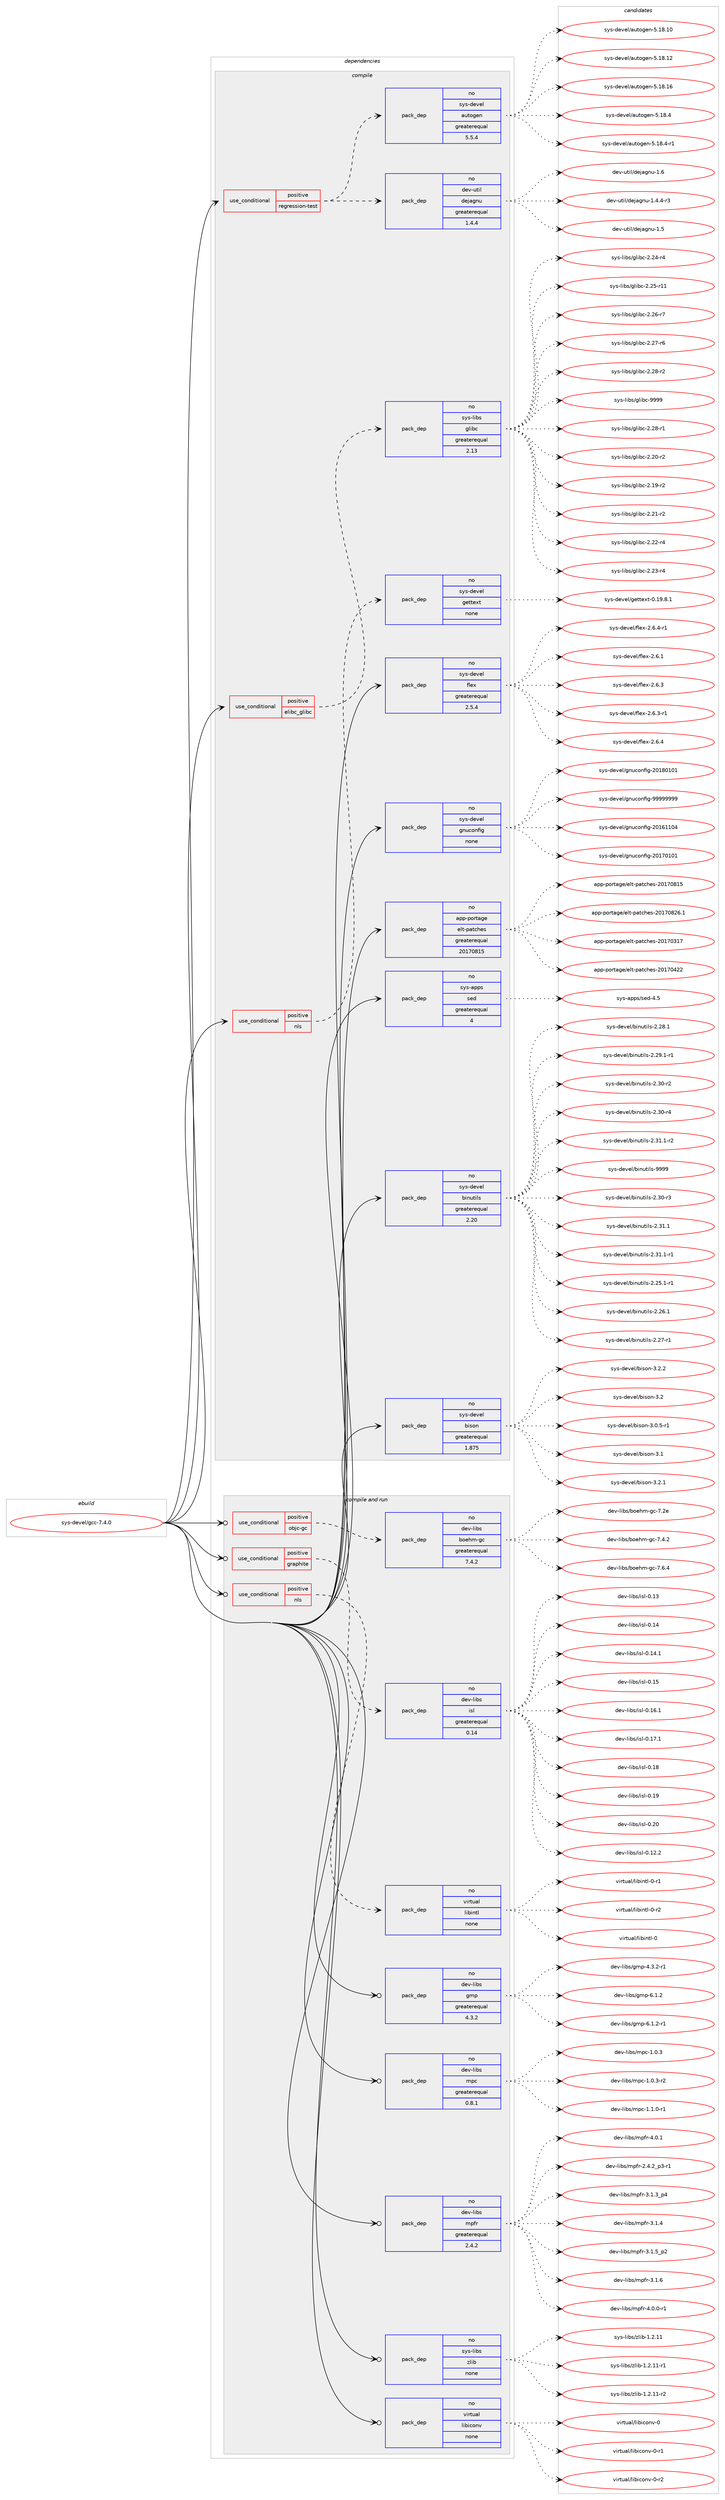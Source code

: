 digraph prolog {

# *************
# Graph options
# *************

newrank=true;
concentrate=true;
compound=true;
graph [rankdir=LR,fontname=Helvetica,fontsize=10,ranksep=1.5];#, ranksep=2.5, nodesep=0.2];
edge  [arrowhead=vee];
node  [fontname=Helvetica,fontsize=10];

# **********
# The ebuild
# **********

subgraph cluster_leftcol {
color=gray;
rank=same;
label=<<i>ebuild</i>>;
id [label="sys-devel/gcc-7.4.0", color=red, width=4, href="../sys-devel/gcc-7.4.0.svg"];
}

# ****************
# The dependencies
# ****************

subgraph cluster_midcol {
color=gray;
label=<<i>dependencies</i>>;
subgraph cluster_compile {
fillcolor="#eeeeee";
style=filled;
label=<<i>compile</i>>;
subgraph cond999 {
dependency6950 [label=<<TABLE BORDER="0" CELLBORDER="1" CELLSPACING="0" CELLPADDING="4"><TR><TD ROWSPAN="3" CELLPADDING="10">use_conditional</TD></TR><TR><TD>positive</TD></TR><TR><TD>elibc_glibc</TD></TR></TABLE>>, shape=none, color=red];
subgraph pack5810 {
dependency6951 [label=<<TABLE BORDER="0" CELLBORDER="1" CELLSPACING="0" CELLPADDING="4" WIDTH="220"><TR><TD ROWSPAN="6" CELLPADDING="30">pack_dep</TD></TR><TR><TD WIDTH="110">no</TD></TR><TR><TD>sys-libs</TD></TR><TR><TD>glibc</TD></TR><TR><TD>greaterequal</TD></TR><TR><TD>2.13</TD></TR></TABLE>>, shape=none, color=blue];
}
dependency6950:e -> dependency6951:w [weight=20,style="dashed",arrowhead="vee"];
}
id:e -> dependency6950:w [weight=20,style="solid",arrowhead="vee"];
subgraph cond1000 {
dependency6952 [label=<<TABLE BORDER="0" CELLBORDER="1" CELLSPACING="0" CELLPADDING="4"><TR><TD ROWSPAN="3" CELLPADDING="10">use_conditional</TD></TR><TR><TD>positive</TD></TR><TR><TD>nls</TD></TR></TABLE>>, shape=none, color=red];
subgraph pack5811 {
dependency6953 [label=<<TABLE BORDER="0" CELLBORDER="1" CELLSPACING="0" CELLPADDING="4" WIDTH="220"><TR><TD ROWSPAN="6" CELLPADDING="30">pack_dep</TD></TR><TR><TD WIDTH="110">no</TD></TR><TR><TD>sys-devel</TD></TR><TR><TD>gettext</TD></TR><TR><TD>none</TD></TR><TR><TD></TD></TR></TABLE>>, shape=none, color=blue];
}
dependency6952:e -> dependency6953:w [weight=20,style="dashed",arrowhead="vee"];
}
id:e -> dependency6952:w [weight=20,style="solid",arrowhead="vee"];
subgraph cond1001 {
dependency6954 [label=<<TABLE BORDER="0" CELLBORDER="1" CELLSPACING="0" CELLPADDING="4"><TR><TD ROWSPAN="3" CELLPADDING="10">use_conditional</TD></TR><TR><TD>positive</TD></TR><TR><TD>regression-test</TD></TR></TABLE>>, shape=none, color=red];
subgraph pack5812 {
dependency6955 [label=<<TABLE BORDER="0" CELLBORDER="1" CELLSPACING="0" CELLPADDING="4" WIDTH="220"><TR><TD ROWSPAN="6" CELLPADDING="30">pack_dep</TD></TR><TR><TD WIDTH="110">no</TD></TR><TR><TD>dev-util</TD></TR><TR><TD>dejagnu</TD></TR><TR><TD>greaterequal</TD></TR><TR><TD>1.4.4</TD></TR></TABLE>>, shape=none, color=blue];
}
dependency6954:e -> dependency6955:w [weight=20,style="dashed",arrowhead="vee"];
subgraph pack5813 {
dependency6956 [label=<<TABLE BORDER="0" CELLBORDER="1" CELLSPACING="0" CELLPADDING="4" WIDTH="220"><TR><TD ROWSPAN="6" CELLPADDING="30">pack_dep</TD></TR><TR><TD WIDTH="110">no</TD></TR><TR><TD>sys-devel</TD></TR><TR><TD>autogen</TD></TR><TR><TD>greaterequal</TD></TR><TR><TD>5.5.4</TD></TR></TABLE>>, shape=none, color=blue];
}
dependency6954:e -> dependency6956:w [weight=20,style="dashed",arrowhead="vee"];
}
id:e -> dependency6954:w [weight=20,style="solid",arrowhead="vee"];
subgraph pack5814 {
dependency6957 [label=<<TABLE BORDER="0" CELLBORDER="1" CELLSPACING="0" CELLPADDING="4" WIDTH="220"><TR><TD ROWSPAN="6" CELLPADDING="30">pack_dep</TD></TR><TR><TD WIDTH="110">no</TD></TR><TR><TD>app-portage</TD></TR><TR><TD>elt-patches</TD></TR><TR><TD>greaterequal</TD></TR><TR><TD>20170815</TD></TR></TABLE>>, shape=none, color=blue];
}
id:e -> dependency6957:w [weight=20,style="solid",arrowhead="vee"];
subgraph pack5815 {
dependency6958 [label=<<TABLE BORDER="0" CELLBORDER="1" CELLSPACING="0" CELLPADDING="4" WIDTH="220"><TR><TD ROWSPAN="6" CELLPADDING="30">pack_dep</TD></TR><TR><TD WIDTH="110">no</TD></TR><TR><TD>sys-apps</TD></TR><TR><TD>sed</TD></TR><TR><TD>greaterequal</TD></TR><TR><TD>4</TD></TR></TABLE>>, shape=none, color=blue];
}
id:e -> dependency6958:w [weight=20,style="solid",arrowhead="vee"];
subgraph pack5816 {
dependency6959 [label=<<TABLE BORDER="0" CELLBORDER="1" CELLSPACING="0" CELLPADDING="4" WIDTH="220"><TR><TD ROWSPAN="6" CELLPADDING="30">pack_dep</TD></TR><TR><TD WIDTH="110">no</TD></TR><TR><TD>sys-devel</TD></TR><TR><TD>binutils</TD></TR><TR><TD>greaterequal</TD></TR><TR><TD>2.20</TD></TR></TABLE>>, shape=none, color=blue];
}
id:e -> dependency6959:w [weight=20,style="solid",arrowhead="vee"];
subgraph pack5817 {
dependency6960 [label=<<TABLE BORDER="0" CELLBORDER="1" CELLSPACING="0" CELLPADDING="4" WIDTH="220"><TR><TD ROWSPAN="6" CELLPADDING="30">pack_dep</TD></TR><TR><TD WIDTH="110">no</TD></TR><TR><TD>sys-devel</TD></TR><TR><TD>bison</TD></TR><TR><TD>greaterequal</TD></TR><TR><TD>1.875</TD></TR></TABLE>>, shape=none, color=blue];
}
id:e -> dependency6960:w [weight=20,style="solid",arrowhead="vee"];
subgraph pack5818 {
dependency6961 [label=<<TABLE BORDER="0" CELLBORDER="1" CELLSPACING="0" CELLPADDING="4" WIDTH="220"><TR><TD ROWSPAN="6" CELLPADDING="30">pack_dep</TD></TR><TR><TD WIDTH="110">no</TD></TR><TR><TD>sys-devel</TD></TR><TR><TD>flex</TD></TR><TR><TD>greaterequal</TD></TR><TR><TD>2.5.4</TD></TR></TABLE>>, shape=none, color=blue];
}
id:e -> dependency6961:w [weight=20,style="solid",arrowhead="vee"];
subgraph pack5819 {
dependency6962 [label=<<TABLE BORDER="0" CELLBORDER="1" CELLSPACING="0" CELLPADDING="4" WIDTH="220"><TR><TD ROWSPAN="6" CELLPADDING="30">pack_dep</TD></TR><TR><TD WIDTH="110">no</TD></TR><TR><TD>sys-devel</TD></TR><TR><TD>gnuconfig</TD></TR><TR><TD>none</TD></TR><TR><TD></TD></TR></TABLE>>, shape=none, color=blue];
}
id:e -> dependency6962:w [weight=20,style="solid",arrowhead="vee"];
}
subgraph cluster_compileandrun {
fillcolor="#eeeeee";
style=filled;
label=<<i>compile and run</i>>;
subgraph cond1002 {
dependency6963 [label=<<TABLE BORDER="0" CELLBORDER="1" CELLSPACING="0" CELLPADDING="4"><TR><TD ROWSPAN="3" CELLPADDING="10">use_conditional</TD></TR><TR><TD>positive</TD></TR><TR><TD>graphite</TD></TR></TABLE>>, shape=none, color=red];
subgraph pack5820 {
dependency6964 [label=<<TABLE BORDER="0" CELLBORDER="1" CELLSPACING="0" CELLPADDING="4" WIDTH="220"><TR><TD ROWSPAN="6" CELLPADDING="30">pack_dep</TD></TR><TR><TD WIDTH="110">no</TD></TR><TR><TD>dev-libs</TD></TR><TR><TD>isl</TD></TR><TR><TD>greaterequal</TD></TR><TR><TD>0.14</TD></TR></TABLE>>, shape=none, color=blue];
}
dependency6963:e -> dependency6964:w [weight=20,style="dashed",arrowhead="vee"];
}
id:e -> dependency6963:w [weight=20,style="solid",arrowhead="odotvee"];
subgraph cond1003 {
dependency6965 [label=<<TABLE BORDER="0" CELLBORDER="1" CELLSPACING="0" CELLPADDING="4"><TR><TD ROWSPAN="3" CELLPADDING="10">use_conditional</TD></TR><TR><TD>positive</TD></TR><TR><TD>nls</TD></TR></TABLE>>, shape=none, color=red];
subgraph pack5821 {
dependency6966 [label=<<TABLE BORDER="0" CELLBORDER="1" CELLSPACING="0" CELLPADDING="4" WIDTH="220"><TR><TD ROWSPAN="6" CELLPADDING="30">pack_dep</TD></TR><TR><TD WIDTH="110">no</TD></TR><TR><TD>virtual</TD></TR><TR><TD>libintl</TD></TR><TR><TD>none</TD></TR><TR><TD></TD></TR></TABLE>>, shape=none, color=blue];
}
dependency6965:e -> dependency6966:w [weight=20,style="dashed",arrowhead="vee"];
}
id:e -> dependency6965:w [weight=20,style="solid",arrowhead="odotvee"];
subgraph cond1004 {
dependency6967 [label=<<TABLE BORDER="0" CELLBORDER="1" CELLSPACING="0" CELLPADDING="4"><TR><TD ROWSPAN="3" CELLPADDING="10">use_conditional</TD></TR><TR><TD>positive</TD></TR><TR><TD>objc-gc</TD></TR></TABLE>>, shape=none, color=red];
subgraph pack5822 {
dependency6968 [label=<<TABLE BORDER="0" CELLBORDER="1" CELLSPACING="0" CELLPADDING="4" WIDTH="220"><TR><TD ROWSPAN="6" CELLPADDING="30">pack_dep</TD></TR><TR><TD WIDTH="110">no</TD></TR><TR><TD>dev-libs</TD></TR><TR><TD>boehm-gc</TD></TR><TR><TD>greaterequal</TD></TR><TR><TD>7.4.2</TD></TR></TABLE>>, shape=none, color=blue];
}
dependency6967:e -> dependency6968:w [weight=20,style="dashed",arrowhead="vee"];
}
id:e -> dependency6967:w [weight=20,style="solid",arrowhead="odotvee"];
subgraph pack5823 {
dependency6969 [label=<<TABLE BORDER="0" CELLBORDER="1" CELLSPACING="0" CELLPADDING="4" WIDTH="220"><TR><TD ROWSPAN="6" CELLPADDING="30">pack_dep</TD></TR><TR><TD WIDTH="110">no</TD></TR><TR><TD>dev-libs</TD></TR><TR><TD>gmp</TD></TR><TR><TD>greaterequal</TD></TR><TR><TD>4.3.2</TD></TR></TABLE>>, shape=none, color=blue];
}
id:e -> dependency6969:w [weight=20,style="solid",arrowhead="odotvee"];
subgraph pack5824 {
dependency6970 [label=<<TABLE BORDER="0" CELLBORDER="1" CELLSPACING="0" CELLPADDING="4" WIDTH="220"><TR><TD ROWSPAN="6" CELLPADDING="30">pack_dep</TD></TR><TR><TD WIDTH="110">no</TD></TR><TR><TD>dev-libs</TD></TR><TR><TD>mpc</TD></TR><TR><TD>greaterequal</TD></TR><TR><TD>0.8.1</TD></TR></TABLE>>, shape=none, color=blue];
}
id:e -> dependency6970:w [weight=20,style="solid",arrowhead="odotvee"];
subgraph pack5825 {
dependency6971 [label=<<TABLE BORDER="0" CELLBORDER="1" CELLSPACING="0" CELLPADDING="4" WIDTH="220"><TR><TD ROWSPAN="6" CELLPADDING="30">pack_dep</TD></TR><TR><TD WIDTH="110">no</TD></TR><TR><TD>dev-libs</TD></TR><TR><TD>mpfr</TD></TR><TR><TD>greaterequal</TD></TR><TR><TD>2.4.2</TD></TR></TABLE>>, shape=none, color=blue];
}
id:e -> dependency6971:w [weight=20,style="solid",arrowhead="odotvee"];
subgraph pack5826 {
dependency6972 [label=<<TABLE BORDER="0" CELLBORDER="1" CELLSPACING="0" CELLPADDING="4" WIDTH="220"><TR><TD ROWSPAN="6" CELLPADDING="30">pack_dep</TD></TR><TR><TD WIDTH="110">no</TD></TR><TR><TD>sys-libs</TD></TR><TR><TD>zlib</TD></TR><TR><TD>none</TD></TR><TR><TD></TD></TR></TABLE>>, shape=none, color=blue];
}
id:e -> dependency6972:w [weight=20,style="solid",arrowhead="odotvee"];
subgraph pack5827 {
dependency6973 [label=<<TABLE BORDER="0" CELLBORDER="1" CELLSPACING="0" CELLPADDING="4" WIDTH="220"><TR><TD ROWSPAN="6" CELLPADDING="30">pack_dep</TD></TR><TR><TD WIDTH="110">no</TD></TR><TR><TD>virtual</TD></TR><TR><TD>libiconv</TD></TR><TR><TD>none</TD></TR><TR><TD></TD></TR></TABLE>>, shape=none, color=blue];
}
id:e -> dependency6973:w [weight=20,style="solid",arrowhead="odotvee"];
}
subgraph cluster_run {
fillcolor="#eeeeee";
style=filled;
label=<<i>run</i>>;
}
}

# **************
# The candidates
# **************

subgraph cluster_choices {
rank=same;
color=gray;
label=<<i>candidates</i>>;

subgraph choice5810 {
color=black;
nodesep=1;
choice115121115451081059811547103108105989945504650564511449 [label="sys-libs/glibc-2.28-r1", color=red, width=4,href="../sys-libs/glibc-2.28-r1.svg"];
choice115121115451081059811547103108105989945504650484511450 [label="sys-libs/glibc-2.20-r2", color=red, width=4,href="../sys-libs/glibc-2.20-r2.svg"];
choice115121115451081059811547103108105989945504649574511450 [label="sys-libs/glibc-2.19-r2", color=red, width=4,href="../sys-libs/glibc-2.19-r2.svg"];
choice115121115451081059811547103108105989945504650494511450 [label="sys-libs/glibc-2.21-r2", color=red, width=4,href="../sys-libs/glibc-2.21-r2.svg"];
choice115121115451081059811547103108105989945504650504511452 [label="sys-libs/glibc-2.22-r4", color=red, width=4,href="../sys-libs/glibc-2.22-r4.svg"];
choice115121115451081059811547103108105989945504650514511452 [label="sys-libs/glibc-2.23-r4", color=red, width=4,href="../sys-libs/glibc-2.23-r4.svg"];
choice115121115451081059811547103108105989945504650524511452 [label="sys-libs/glibc-2.24-r4", color=red, width=4,href="../sys-libs/glibc-2.24-r4.svg"];
choice11512111545108105981154710310810598994550465053451144949 [label="sys-libs/glibc-2.25-r11", color=red, width=4,href="../sys-libs/glibc-2.25-r11.svg"];
choice115121115451081059811547103108105989945504650544511455 [label="sys-libs/glibc-2.26-r7", color=red, width=4,href="../sys-libs/glibc-2.26-r7.svg"];
choice115121115451081059811547103108105989945504650554511454 [label="sys-libs/glibc-2.27-r6", color=red, width=4,href="../sys-libs/glibc-2.27-r6.svg"];
choice115121115451081059811547103108105989945504650564511450 [label="sys-libs/glibc-2.28-r2", color=red, width=4,href="../sys-libs/glibc-2.28-r2.svg"];
choice11512111545108105981154710310810598994557575757 [label="sys-libs/glibc-9999", color=red, width=4,href="../sys-libs/glibc-9999.svg"];
dependency6951:e -> choice115121115451081059811547103108105989945504650564511449:w [style=dotted,weight="100"];
dependency6951:e -> choice115121115451081059811547103108105989945504650484511450:w [style=dotted,weight="100"];
dependency6951:e -> choice115121115451081059811547103108105989945504649574511450:w [style=dotted,weight="100"];
dependency6951:e -> choice115121115451081059811547103108105989945504650494511450:w [style=dotted,weight="100"];
dependency6951:e -> choice115121115451081059811547103108105989945504650504511452:w [style=dotted,weight="100"];
dependency6951:e -> choice115121115451081059811547103108105989945504650514511452:w [style=dotted,weight="100"];
dependency6951:e -> choice115121115451081059811547103108105989945504650524511452:w [style=dotted,weight="100"];
dependency6951:e -> choice11512111545108105981154710310810598994550465053451144949:w [style=dotted,weight="100"];
dependency6951:e -> choice115121115451081059811547103108105989945504650544511455:w [style=dotted,weight="100"];
dependency6951:e -> choice115121115451081059811547103108105989945504650554511454:w [style=dotted,weight="100"];
dependency6951:e -> choice115121115451081059811547103108105989945504650564511450:w [style=dotted,weight="100"];
dependency6951:e -> choice11512111545108105981154710310810598994557575757:w [style=dotted,weight="100"];
}
subgraph choice5811 {
color=black;
nodesep=1;
choice1151211154510010111810110847103101116116101120116454846495746564649 [label="sys-devel/gettext-0.19.8.1", color=red, width=4,href="../sys-devel/gettext-0.19.8.1.svg"];
dependency6953:e -> choice1151211154510010111810110847103101116116101120116454846495746564649:w [style=dotted,weight="100"];
}
subgraph choice5812 {
color=black;
nodesep=1;
choice1001011184511711610510847100101106971031101174549465246524511451 [label="dev-util/dejagnu-1.4.4-r3", color=red, width=4,href="../dev-util/dejagnu-1.4.4-r3.svg"];
choice10010111845117116105108471001011069710311011745494653 [label="dev-util/dejagnu-1.5", color=red, width=4,href="../dev-util/dejagnu-1.5.svg"];
choice10010111845117116105108471001011069710311011745494654 [label="dev-util/dejagnu-1.6", color=red, width=4,href="../dev-util/dejagnu-1.6.svg"];
dependency6955:e -> choice1001011184511711610510847100101106971031101174549465246524511451:w [style=dotted,weight="100"];
dependency6955:e -> choice10010111845117116105108471001011069710311011745494653:w [style=dotted,weight="100"];
dependency6955:e -> choice10010111845117116105108471001011069710311011745494654:w [style=dotted,weight="100"];
}
subgraph choice5813 {
color=black;
nodesep=1;
choice1151211154510010111810110847971171161111031011104553464956464948 [label="sys-devel/autogen-5.18.10", color=red, width=4,href="../sys-devel/autogen-5.18.10.svg"];
choice1151211154510010111810110847971171161111031011104553464956464950 [label="sys-devel/autogen-5.18.12", color=red, width=4,href="../sys-devel/autogen-5.18.12.svg"];
choice1151211154510010111810110847971171161111031011104553464956464954 [label="sys-devel/autogen-5.18.16", color=red, width=4,href="../sys-devel/autogen-5.18.16.svg"];
choice11512111545100101118101108479711711611110310111045534649564652 [label="sys-devel/autogen-5.18.4", color=red, width=4,href="../sys-devel/autogen-5.18.4.svg"];
choice115121115451001011181011084797117116111103101110455346495646524511449 [label="sys-devel/autogen-5.18.4-r1", color=red, width=4,href="../sys-devel/autogen-5.18.4-r1.svg"];
dependency6956:e -> choice1151211154510010111810110847971171161111031011104553464956464948:w [style=dotted,weight="100"];
dependency6956:e -> choice1151211154510010111810110847971171161111031011104553464956464950:w [style=dotted,weight="100"];
dependency6956:e -> choice1151211154510010111810110847971171161111031011104553464956464954:w [style=dotted,weight="100"];
dependency6956:e -> choice11512111545100101118101108479711711611110310111045534649564652:w [style=dotted,weight="100"];
dependency6956:e -> choice115121115451001011181011084797117116111103101110455346495646524511449:w [style=dotted,weight="100"];
}
subgraph choice5814 {
color=black;
nodesep=1;
choice97112112451121111141169710310147101108116451129711699104101115455048495548514955 [label="app-portage/elt-patches-20170317", color=red, width=4,href="../app-portage/elt-patches-20170317.svg"];
choice97112112451121111141169710310147101108116451129711699104101115455048495548525050 [label="app-portage/elt-patches-20170422", color=red, width=4,href="../app-portage/elt-patches-20170422.svg"];
choice97112112451121111141169710310147101108116451129711699104101115455048495548564953 [label="app-portage/elt-patches-20170815", color=red, width=4,href="../app-portage/elt-patches-20170815.svg"];
choice971121124511211111411697103101471011081164511297116991041011154550484955485650544649 [label="app-portage/elt-patches-20170826.1", color=red, width=4,href="../app-portage/elt-patches-20170826.1.svg"];
dependency6957:e -> choice97112112451121111141169710310147101108116451129711699104101115455048495548514955:w [style=dotted,weight="100"];
dependency6957:e -> choice97112112451121111141169710310147101108116451129711699104101115455048495548525050:w [style=dotted,weight="100"];
dependency6957:e -> choice97112112451121111141169710310147101108116451129711699104101115455048495548564953:w [style=dotted,weight="100"];
dependency6957:e -> choice971121124511211111411697103101471011081164511297116991041011154550484955485650544649:w [style=dotted,weight="100"];
}
subgraph choice5815 {
color=black;
nodesep=1;
choice11512111545971121121154711510110045524653 [label="sys-apps/sed-4.5", color=red, width=4,href="../sys-apps/sed-4.5.svg"];
dependency6958:e -> choice11512111545971121121154711510110045524653:w [style=dotted,weight="100"];
}
subgraph choice5816 {
color=black;
nodesep=1;
choice11512111545100101118101108479810511011711610510811545504651484511451 [label="sys-devel/binutils-2.30-r3", color=red, width=4,href="../sys-devel/binutils-2.30-r3.svg"];
choice11512111545100101118101108479810511011711610510811545504651494649 [label="sys-devel/binutils-2.31.1", color=red, width=4,href="../sys-devel/binutils-2.31.1.svg"];
choice115121115451001011181011084798105110117116105108115455046514946494511449 [label="sys-devel/binutils-2.31.1-r1", color=red, width=4,href="../sys-devel/binutils-2.31.1-r1.svg"];
choice115121115451001011181011084798105110117116105108115455046505346494511449 [label="sys-devel/binutils-2.25.1-r1", color=red, width=4,href="../sys-devel/binutils-2.25.1-r1.svg"];
choice11512111545100101118101108479810511011711610510811545504650544649 [label="sys-devel/binutils-2.26.1", color=red, width=4,href="../sys-devel/binutils-2.26.1.svg"];
choice11512111545100101118101108479810511011711610510811545504650554511449 [label="sys-devel/binutils-2.27-r1", color=red, width=4,href="../sys-devel/binutils-2.27-r1.svg"];
choice11512111545100101118101108479810511011711610510811545504650564649 [label="sys-devel/binutils-2.28.1", color=red, width=4,href="../sys-devel/binutils-2.28.1.svg"];
choice115121115451001011181011084798105110117116105108115455046505746494511449 [label="sys-devel/binutils-2.29.1-r1", color=red, width=4,href="../sys-devel/binutils-2.29.1-r1.svg"];
choice11512111545100101118101108479810511011711610510811545504651484511450 [label="sys-devel/binutils-2.30-r2", color=red, width=4,href="../sys-devel/binutils-2.30-r2.svg"];
choice11512111545100101118101108479810511011711610510811545504651484511452 [label="sys-devel/binutils-2.30-r4", color=red, width=4,href="../sys-devel/binutils-2.30-r4.svg"];
choice115121115451001011181011084798105110117116105108115455046514946494511450 [label="sys-devel/binutils-2.31.1-r2", color=red, width=4,href="../sys-devel/binutils-2.31.1-r2.svg"];
choice1151211154510010111810110847981051101171161051081154557575757 [label="sys-devel/binutils-9999", color=red, width=4,href="../sys-devel/binutils-9999.svg"];
dependency6959:e -> choice11512111545100101118101108479810511011711610510811545504651484511451:w [style=dotted,weight="100"];
dependency6959:e -> choice11512111545100101118101108479810511011711610510811545504651494649:w [style=dotted,weight="100"];
dependency6959:e -> choice115121115451001011181011084798105110117116105108115455046514946494511449:w [style=dotted,weight="100"];
dependency6959:e -> choice115121115451001011181011084798105110117116105108115455046505346494511449:w [style=dotted,weight="100"];
dependency6959:e -> choice11512111545100101118101108479810511011711610510811545504650544649:w [style=dotted,weight="100"];
dependency6959:e -> choice11512111545100101118101108479810511011711610510811545504650554511449:w [style=dotted,weight="100"];
dependency6959:e -> choice11512111545100101118101108479810511011711610510811545504650564649:w [style=dotted,weight="100"];
dependency6959:e -> choice115121115451001011181011084798105110117116105108115455046505746494511449:w [style=dotted,weight="100"];
dependency6959:e -> choice11512111545100101118101108479810511011711610510811545504651484511450:w [style=dotted,weight="100"];
dependency6959:e -> choice11512111545100101118101108479810511011711610510811545504651484511452:w [style=dotted,weight="100"];
dependency6959:e -> choice115121115451001011181011084798105110117116105108115455046514946494511450:w [style=dotted,weight="100"];
dependency6959:e -> choice1151211154510010111810110847981051101171161051081154557575757:w [style=dotted,weight="100"];
}
subgraph choice5817 {
color=black;
nodesep=1;
choice11512111545100101118101108479810511511111045514650 [label="sys-devel/bison-3.2", color=red, width=4,href="../sys-devel/bison-3.2.svg"];
choice1151211154510010111810110847981051151111104551464846534511449 [label="sys-devel/bison-3.0.5-r1", color=red, width=4,href="../sys-devel/bison-3.0.5-r1.svg"];
choice11512111545100101118101108479810511511111045514649 [label="sys-devel/bison-3.1", color=red, width=4,href="../sys-devel/bison-3.1.svg"];
choice115121115451001011181011084798105115111110455146504649 [label="sys-devel/bison-3.2.1", color=red, width=4,href="../sys-devel/bison-3.2.1.svg"];
choice115121115451001011181011084798105115111110455146504650 [label="sys-devel/bison-3.2.2", color=red, width=4,href="../sys-devel/bison-3.2.2.svg"];
dependency6960:e -> choice11512111545100101118101108479810511511111045514650:w [style=dotted,weight="100"];
dependency6960:e -> choice1151211154510010111810110847981051151111104551464846534511449:w [style=dotted,weight="100"];
dependency6960:e -> choice11512111545100101118101108479810511511111045514649:w [style=dotted,weight="100"];
dependency6960:e -> choice115121115451001011181011084798105115111110455146504649:w [style=dotted,weight="100"];
dependency6960:e -> choice115121115451001011181011084798105115111110455146504650:w [style=dotted,weight="100"];
}
subgraph choice5818 {
color=black;
nodesep=1;
choice1151211154510010111810110847102108101120455046544649 [label="sys-devel/flex-2.6.1", color=red, width=4,href="../sys-devel/flex-2.6.1.svg"];
choice1151211154510010111810110847102108101120455046544651 [label="sys-devel/flex-2.6.3", color=red, width=4,href="../sys-devel/flex-2.6.3.svg"];
choice11512111545100101118101108471021081011204550465446514511449 [label="sys-devel/flex-2.6.3-r1", color=red, width=4,href="../sys-devel/flex-2.6.3-r1.svg"];
choice1151211154510010111810110847102108101120455046544652 [label="sys-devel/flex-2.6.4", color=red, width=4,href="../sys-devel/flex-2.6.4.svg"];
choice11512111545100101118101108471021081011204550465446524511449 [label="sys-devel/flex-2.6.4-r1", color=red, width=4,href="../sys-devel/flex-2.6.4-r1.svg"];
dependency6961:e -> choice1151211154510010111810110847102108101120455046544649:w [style=dotted,weight="100"];
dependency6961:e -> choice1151211154510010111810110847102108101120455046544651:w [style=dotted,weight="100"];
dependency6961:e -> choice11512111545100101118101108471021081011204550465446514511449:w [style=dotted,weight="100"];
dependency6961:e -> choice1151211154510010111810110847102108101120455046544652:w [style=dotted,weight="100"];
dependency6961:e -> choice11512111545100101118101108471021081011204550465446524511449:w [style=dotted,weight="100"];
}
subgraph choice5819 {
color=black;
nodesep=1;
choice115121115451001011181011084710311011799111110102105103455048495449494852 [label="sys-devel/gnuconfig-20161104", color=red, width=4,href="../sys-devel/gnuconfig-20161104.svg"];
choice115121115451001011181011084710311011799111110102105103455048495548494849 [label="sys-devel/gnuconfig-20170101", color=red, width=4,href="../sys-devel/gnuconfig-20170101.svg"];
choice115121115451001011181011084710311011799111110102105103455048495648494849 [label="sys-devel/gnuconfig-20180101", color=red, width=4,href="../sys-devel/gnuconfig-20180101.svg"];
choice115121115451001011181011084710311011799111110102105103455757575757575757 [label="sys-devel/gnuconfig-99999999", color=red, width=4,href="../sys-devel/gnuconfig-99999999.svg"];
dependency6962:e -> choice115121115451001011181011084710311011799111110102105103455048495449494852:w [style=dotted,weight="100"];
dependency6962:e -> choice115121115451001011181011084710311011799111110102105103455048495548494849:w [style=dotted,weight="100"];
dependency6962:e -> choice115121115451001011181011084710311011799111110102105103455048495648494849:w [style=dotted,weight="100"];
dependency6962:e -> choice115121115451001011181011084710311011799111110102105103455757575757575757:w [style=dotted,weight="100"];
}
subgraph choice5820 {
color=black;
nodesep=1;
choice10010111845108105981154710511510845484649504650 [label="dev-libs/isl-0.12.2", color=red, width=4,href="../dev-libs/isl-0.12.2.svg"];
choice1001011184510810598115471051151084548464951 [label="dev-libs/isl-0.13", color=red, width=4,href="../dev-libs/isl-0.13.svg"];
choice1001011184510810598115471051151084548464952 [label="dev-libs/isl-0.14", color=red, width=4,href="../dev-libs/isl-0.14.svg"];
choice10010111845108105981154710511510845484649524649 [label="dev-libs/isl-0.14.1", color=red, width=4,href="../dev-libs/isl-0.14.1.svg"];
choice1001011184510810598115471051151084548464953 [label="dev-libs/isl-0.15", color=red, width=4,href="../dev-libs/isl-0.15.svg"];
choice10010111845108105981154710511510845484649544649 [label="dev-libs/isl-0.16.1", color=red, width=4,href="../dev-libs/isl-0.16.1.svg"];
choice10010111845108105981154710511510845484649554649 [label="dev-libs/isl-0.17.1", color=red, width=4,href="../dev-libs/isl-0.17.1.svg"];
choice1001011184510810598115471051151084548464956 [label="dev-libs/isl-0.18", color=red, width=4,href="../dev-libs/isl-0.18.svg"];
choice1001011184510810598115471051151084548464957 [label="dev-libs/isl-0.19", color=red, width=4,href="../dev-libs/isl-0.19.svg"];
choice1001011184510810598115471051151084548465048 [label="dev-libs/isl-0.20", color=red, width=4,href="../dev-libs/isl-0.20.svg"];
dependency6964:e -> choice10010111845108105981154710511510845484649504650:w [style=dotted,weight="100"];
dependency6964:e -> choice1001011184510810598115471051151084548464951:w [style=dotted,weight="100"];
dependency6964:e -> choice1001011184510810598115471051151084548464952:w [style=dotted,weight="100"];
dependency6964:e -> choice10010111845108105981154710511510845484649524649:w [style=dotted,weight="100"];
dependency6964:e -> choice1001011184510810598115471051151084548464953:w [style=dotted,weight="100"];
dependency6964:e -> choice10010111845108105981154710511510845484649544649:w [style=dotted,weight="100"];
dependency6964:e -> choice10010111845108105981154710511510845484649554649:w [style=dotted,weight="100"];
dependency6964:e -> choice1001011184510810598115471051151084548464956:w [style=dotted,weight="100"];
dependency6964:e -> choice1001011184510810598115471051151084548464957:w [style=dotted,weight="100"];
dependency6964:e -> choice1001011184510810598115471051151084548465048:w [style=dotted,weight="100"];
}
subgraph choice5821 {
color=black;
nodesep=1;
choice1181051141161179710847108105981051101161084548 [label="virtual/libintl-0", color=red, width=4,href="../virtual/libintl-0.svg"];
choice11810511411611797108471081059810511011610845484511449 [label="virtual/libintl-0-r1", color=red, width=4,href="../virtual/libintl-0-r1.svg"];
choice11810511411611797108471081059810511011610845484511450 [label="virtual/libintl-0-r2", color=red, width=4,href="../virtual/libintl-0-r2.svg"];
dependency6966:e -> choice1181051141161179710847108105981051101161084548:w [style=dotted,weight="100"];
dependency6966:e -> choice11810511411611797108471081059810511011610845484511449:w [style=dotted,weight="100"];
dependency6966:e -> choice11810511411611797108471081059810511011610845484511450:w [style=dotted,weight="100"];
}
subgraph choice5822 {
color=black;
nodesep=1;
choice10010111845108105981154798111101104109451039945554650101 [label="dev-libs/boehm-gc-7.2e", color=red, width=4,href="../dev-libs/boehm-gc-7.2e.svg"];
choice100101118451081059811547981111011041094510399455546524650 [label="dev-libs/boehm-gc-7.4.2", color=red, width=4,href="../dev-libs/boehm-gc-7.4.2.svg"];
choice100101118451081059811547981111011041094510399455546544652 [label="dev-libs/boehm-gc-7.6.4", color=red, width=4,href="../dev-libs/boehm-gc-7.6.4.svg"];
dependency6968:e -> choice10010111845108105981154798111101104109451039945554650101:w [style=dotted,weight="100"];
dependency6968:e -> choice100101118451081059811547981111011041094510399455546524650:w [style=dotted,weight="100"];
dependency6968:e -> choice100101118451081059811547981111011041094510399455546544652:w [style=dotted,weight="100"];
}
subgraph choice5823 {
color=black;
nodesep=1;
choice1001011184510810598115471031091124552465146504511449 [label="dev-libs/gmp-4.3.2-r1", color=red, width=4,href="../dev-libs/gmp-4.3.2-r1.svg"];
choice100101118451081059811547103109112455446494650 [label="dev-libs/gmp-6.1.2", color=red, width=4,href="../dev-libs/gmp-6.1.2.svg"];
choice1001011184510810598115471031091124554464946504511449 [label="dev-libs/gmp-6.1.2-r1", color=red, width=4,href="../dev-libs/gmp-6.1.2-r1.svg"];
dependency6969:e -> choice1001011184510810598115471031091124552465146504511449:w [style=dotted,weight="100"];
dependency6969:e -> choice100101118451081059811547103109112455446494650:w [style=dotted,weight="100"];
dependency6969:e -> choice1001011184510810598115471031091124554464946504511449:w [style=dotted,weight="100"];
}
subgraph choice5824 {
color=black;
nodesep=1;
choice10010111845108105981154710911299454946484651 [label="dev-libs/mpc-1.0.3", color=red, width=4,href="../dev-libs/mpc-1.0.3.svg"];
choice100101118451081059811547109112994549464846514511450 [label="dev-libs/mpc-1.0.3-r2", color=red, width=4,href="../dev-libs/mpc-1.0.3-r2.svg"];
choice100101118451081059811547109112994549464946484511449 [label="dev-libs/mpc-1.1.0-r1", color=red, width=4,href="../dev-libs/mpc-1.1.0-r1.svg"];
dependency6970:e -> choice10010111845108105981154710911299454946484651:w [style=dotted,weight="100"];
dependency6970:e -> choice100101118451081059811547109112994549464846514511450:w [style=dotted,weight="100"];
dependency6970:e -> choice100101118451081059811547109112994549464946484511449:w [style=dotted,weight="100"];
}
subgraph choice5825 {
color=black;
nodesep=1;
choice10010111845108105981154710911210211445504652465095112514511449 [label="dev-libs/mpfr-2.4.2_p3-r1", color=red, width=4,href="../dev-libs/mpfr-2.4.2_p3-r1.svg"];
choice1001011184510810598115471091121021144551464946519511252 [label="dev-libs/mpfr-3.1.3_p4", color=red, width=4,href="../dev-libs/mpfr-3.1.3_p4.svg"];
choice100101118451081059811547109112102114455146494652 [label="dev-libs/mpfr-3.1.4", color=red, width=4,href="../dev-libs/mpfr-3.1.4.svg"];
choice1001011184510810598115471091121021144551464946539511250 [label="dev-libs/mpfr-3.1.5_p2", color=red, width=4,href="../dev-libs/mpfr-3.1.5_p2.svg"];
choice100101118451081059811547109112102114455146494654 [label="dev-libs/mpfr-3.1.6", color=red, width=4,href="../dev-libs/mpfr-3.1.6.svg"];
choice1001011184510810598115471091121021144552464846484511449 [label="dev-libs/mpfr-4.0.0-r1", color=red, width=4,href="../dev-libs/mpfr-4.0.0-r1.svg"];
choice100101118451081059811547109112102114455246484649 [label="dev-libs/mpfr-4.0.1", color=red, width=4,href="../dev-libs/mpfr-4.0.1.svg"];
dependency6971:e -> choice10010111845108105981154710911210211445504652465095112514511449:w [style=dotted,weight="100"];
dependency6971:e -> choice1001011184510810598115471091121021144551464946519511252:w [style=dotted,weight="100"];
dependency6971:e -> choice100101118451081059811547109112102114455146494652:w [style=dotted,weight="100"];
dependency6971:e -> choice1001011184510810598115471091121021144551464946539511250:w [style=dotted,weight="100"];
dependency6971:e -> choice100101118451081059811547109112102114455146494654:w [style=dotted,weight="100"];
dependency6971:e -> choice1001011184510810598115471091121021144552464846484511449:w [style=dotted,weight="100"];
dependency6971:e -> choice100101118451081059811547109112102114455246484649:w [style=dotted,weight="100"];
}
subgraph choice5826 {
color=black;
nodesep=1;
choice1151211154510810598115471221081059845494650464949 [label="sys-libs/zlib-1.2.11", color=red, width=4,href="../sys-libs/zlib-1.2.11.svg"];
choice11512111545108105981154712210810598454946504649494511449 [label="sys-libs/zlib-1.2.11-r1", color=red, width=4,href="../sys-libs/zlib-1.2.11-r1.svg"];
choice11512111545108105981154712210810598454946504649494511450 [label="sys-libs/zlib-1.2.11-r2", color=red, width=4,href="../sys-libs/zlib-1.2.11-r2.svg"];
dependency6972:e -> choice1151211154510810598115471221081059845494650464949:w [style=dotted,weight="100"];
dependency6972:e -> choice11512111545108105981154712210810598454946504649494511449:w [style=dotted,weight="100"];
dependency6972:e -> choice11512111545108105981154712210810598454946504649494511450:w [style=dotted,weight="100"];
}
subgraph choice5827 {
color=black;
nodesep=1;
choice118105114116117971084710810598105991111101184548 [label="virtual/libiconv-0", color=red, width=4,href="../virtual/libiconv-0.svg"];
choice1181051141161179710847108105981059911111011845484511449 [label="virtual/libiconv-0-r1", color=red, width=4,href="../virtual/libiconv-0-r1.svg"];
choice1181051141161179710847108105981059911111011845484511450 [label="virtual/libiconv-0-r2", color=red, width=4,href="../virtual/libiconv-0-r2.svg"];
dependency6973:e -> choice118105114116117971084710810598105991111101184548:w [style=dotted,weight="100"];
dependency6973:e -> choice1181051141161179710847108105981059911111011845484511449:w [style=dotted,weight="100"];
dependency6973:e -> choice1181051141161179710847108105981059911111011845484511450:w [style=dotted,weight="100"];
}
}

}
